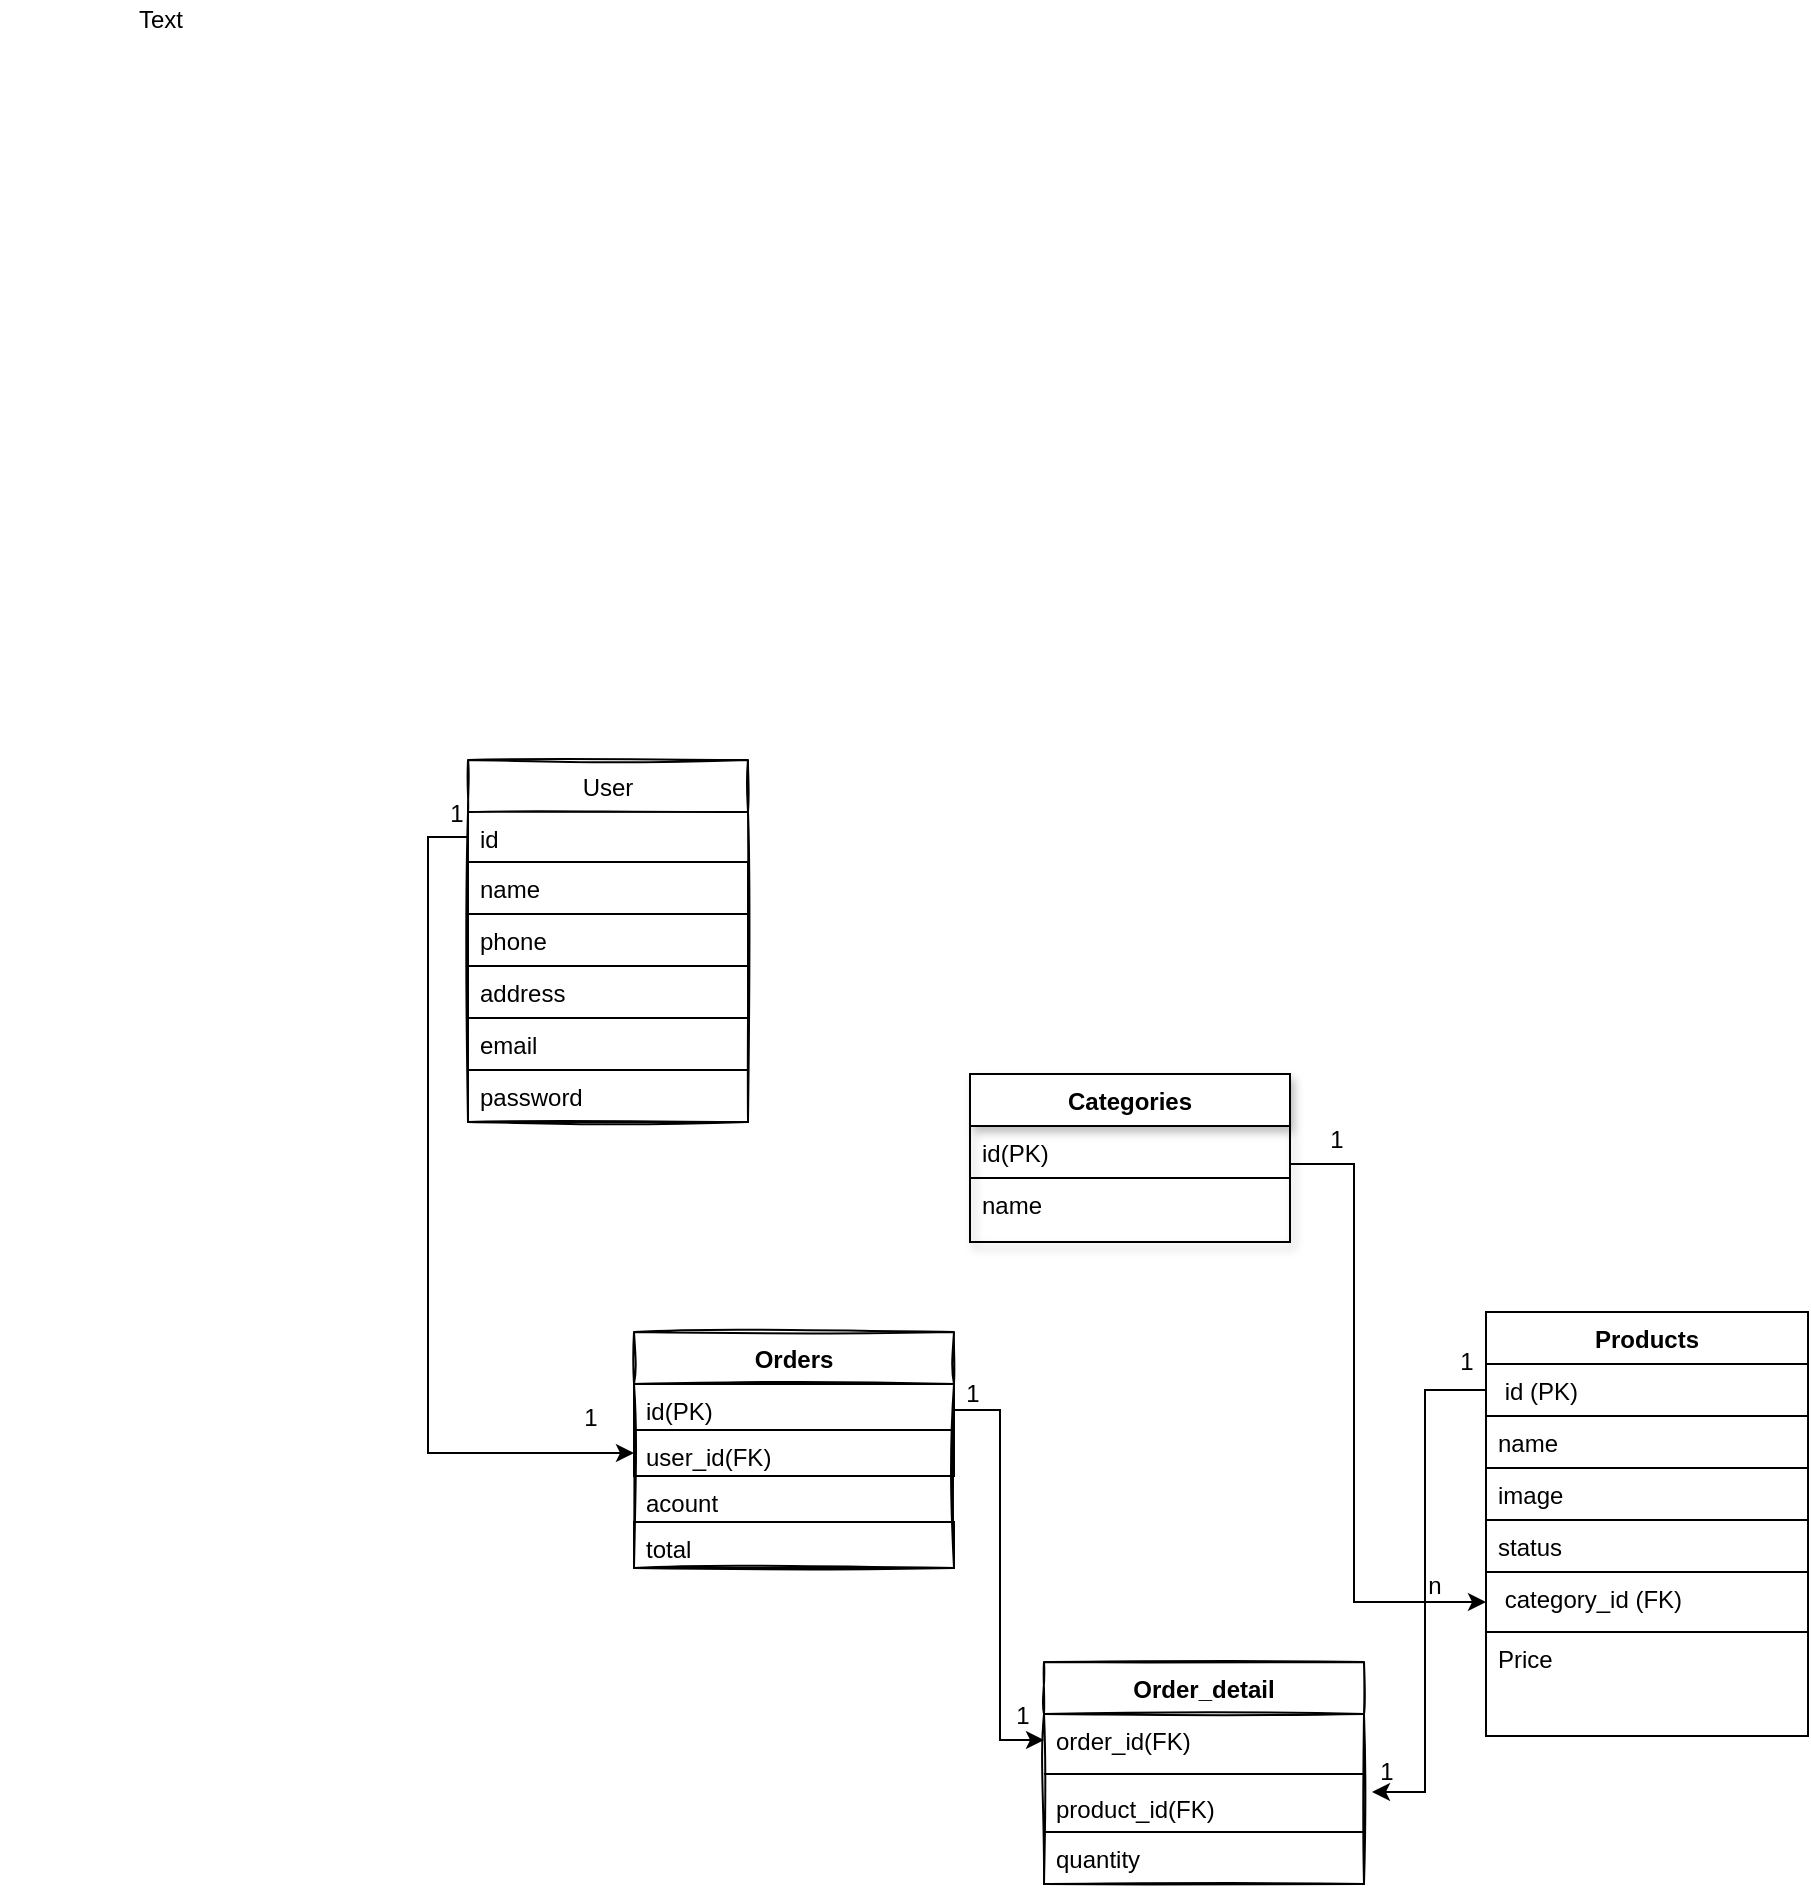 <mxfile version="14.9.8" type="github">
  <diagram id="C5RBs43oDa-KdzZeNtuy" name="Page-1">
    <mxGraphModel dx="1486" dy="1476" grid="0" gridSize="10" guides="1" tooltips="1" connect="1" arrows="1" fold="1" page="1" pageScale="1" pageWidth="690" pageHeight="980" math="0" shadow="0">
      <root>
        <mxCell id="WIyWlLk6GJQsqaUBKTNV-0" />
        <mxCell id="WIyWlLk6GJQsqaUBKTNV-1" parent="WIyWlLk6GJQsqaUBKTNV-0" />
        <mxCell id="zkfFHV4jXpPFQw0GAbJ--17" value="Products" style="swimlane;fontStyle=1;align=center;verticalAlign=top;childLayout=stackLayout;horizontal=1;startSize=26;horizontalStack=0;resizeParent=1;resizeLast=0;collapsible=1;marginBottom=0;rounded=0;shadow=0;strokeWidth=1;" parent="WIyWlLk6GJQsqaUBKTNV-1" vertex="1">
          <mxGeometry x="570" y="150" width="161" height="212" as="geometry">
            <mxRectangle x="570" y="150" width="160" height="26" as="alternateBounds" />
          </mxGeometry>
        </mxCell>
        <mxCell id="iX7A5XX9I5Of193KK2fa-74" value=" id (PK)" style="text;align=left;verticalAlign=top;spacingLeft=4;spacingRight=4;overflow=hidden;rotatable=0;points=[[0,0.5],[1,0.5]];portConstraint=eastwest;" vertex="1" parent="zkfFHV4jXpPFQw0GAbJ--17">
          <mxGeometry y="26" width="161" height="26" as="geometry" />
        </mxCell>
        <mxCell id="zkfFHV4jXpPFQw0GAbJ--19" value="name" style="text;align=left;verticalAlign=top;spacingLeft=4;spacingRight=4;overflow=hidden;rotatable=0;points=[[0,0.5],[1,0.5]];portConstraint=eastwest;rounded=0;shadow=0;html=0;strokeColor=#000000;" parent="zkfFHV4jXpPFQw0GAbJ--17" vertex="1">
          <mxGeometry y="52" width="161" height="26" as="geometry" />
        </mxCell>
        <mxCell id="zkfFHV4jXpPFQw0GAbJ--20" value="image" style="text;align=left;verticalAlign=top;spacingLeft=4;spacingRight=4;overflow=hidden;rotatable=0;points=[[0,0.5],[1,0.5]];portConstraint=eastwest;rounded=0;shadow=0;html=0;strokeColor=#000000;" parent="zkfFHV4jXpPFQw0GAbJ--17" vertex="1">
          <mxGeometry y="78" width="161" height="26" as="geometry" />
        </mxCell>
        <mxCell id="zkfFHV4jXpPFQw0GAbJ--21" value="status" style="text;align=left;verticalAlign=top;spacingLeft=4;spacingRight=4;overflow=hidden;rotatable=0;points=[[0,0.5],[1,0.5]];portConstraint=eastwest;rounded=0;shadow=0;html=0;strokeColor=#000000;" parent="zkfFHV4jXpPFQw0GAbJ--17" vertex="1">
          <mxGeometry y="104" width="161" height="26" as="geometry" />
        </mxCell>
        <mxCell id="iX7A5XX9I5Of193KK2fa-23" value=" category_id (FK)" style="text;align=left;verticalAlign=top;spacingLeft=4;spacingRight=4;overflow=hidden;rotatable=0;points=[[0,0.5],[1,0.5]];portConstraint=eastwest;rounded=0;shadow=0;html=0;strokeWidth=1;strokeColor=#000000;" vertex="1" parent="zkfFHV4jXpPFQw0GAbJ--17">
          <mxGeometry y="130" width="161" height="30" as="geometry" />
        </mxCell>
        <mxCell id="zkfFHV4jXpPFQw0GAbJ--25" value="Price" style="text;align=left;verticalAlign=top;spacingLeft=4;spacingRight=4;overflow=hidden;rotatable=0;points=[[0,0.5],[1,0.5]];portConstraint=eastwest;" parent="zkfFHV4jXpPFQw0GAbJ--17" vertex="1">
          <mxGeometry y="160" width="161" height="26" as="geometry" />
        </mxCell>
        <mxCell id="iX7A5XX9I5Of193KK2fa-3" value="Text" style="text;html=1;align=center;verticalAlign=middle;resizable=0;points=[];autosize=1;strokeColor=none;" vertex="1" parent="WIyWlLk6GJQsqaUBKTNV-1">
          <mxGeometry x="-173" y="-506" width="160" height="20" as="geometry" />
        </mxCell>
        <mxCell id="iX7A5XX9I5Of193KK2fa-24" value="Categories" style="swimlane;fontStyle=1;align=center;verticalAlign=top;childLayout=stackLayout;horizontal=1;startSize=26;horizontalStack=0;resizeParent=1;resizeParentMax=0;resizeLast=0;collapsible=1;marginBottom=0;shadow=1;strokeWidth=1;" vertex="1" parent="WIyWlLk6GJQsqaUBKTNV-1">
          <mxGeometry x="312" y="31" width="160" height="84" as="geometry" />
        </mxCell>
        <mxCell id="iX7A5XX9I5Of193KK2fa-25" value="id(PK)" style="text;align=left;verticalAlign=top;spacingLeft=4;spacingRight=4;overflow=hidden;rotatable=0;points=[[0,0.5],[1,0.5]];portConstraint=eastwest;" vertex="1" parent="iX7A5XX9I5Of193KK2fa-24">
          <mxGeometry y="26" width="160" height="26" as="geometry" />
        </mxCell>
        <mxCell id="iX7A5XX9I5Of193KK2fa-27" value="name" style="text;align=left;verticalAlign=top;spacingLeft=4;spacingRight=4;overflow=hidden;rotatable=0;points=[[0,0.5],[1,0.5]];portConstraint=eastwest;strokeColor=#000000;shadow=0;" vertex="1" parent="iX7A5XX9I5Of193KK2fa-24">
          <mxGeometry y="52" width="160" height="32" as="geometry" />
        </mxCell>
        <mxCell id="iX7A5XX9I5Of193KK2fa-43" style="edgeStyle=orthogonalEdgeStyle;rounded=0;orthogonalLoop=1;jettySize=auto;html=1;exitX=1;exitY=0.5;exitDx=0;exitDy=0;entryX=0;entryY=0.5;entryDx=0;entryDy=0;" edge="1" parent="WIyWlLk6GJQsqaUBKTNV-1" source="iX7A5XX9I5Of193KK2fa-27" target="iX7A5XX9I5Of193KK2fa-23">
          <mxGeometry relative="1" as="geometry">
            <Array as="points">
              <mxPoint x="472" y="76" />
              <mxPoint x="504" y="76" />
              <mxPoint x="504" y="295" />
            </Array>
          </mxGeometry>
        </mxCell>
        <mxCell id="iX7A5XX9I5Of193KK2fa-44" value="1" style="text;html=1;align=center;verticalAlign=middle;resizable=0;points=[];autosize=1;strokeColor=none;" vertex="1" parent="WIyWlLk6GJQsqaUBKTNV-1">
          <mxGeometry x="486" y="55" width="17" height="18" as="geometry" />
        </mxCell>
        <mxCell id="iX7A5XX9I5Of193KK2fa-45" value="n" style="text;html=1;align=center;verticalAlign=middle;resizable=0;points=[];autosize=1;strokeColor=none;" vertex="1" parent="WIyWlLk6GJQsqaUBKTNV-1">
          <mxGeometry x="535" y="278" width="17" height="18" as="geometry" />
        </mxCell>
        <mxCell id="iX7A5XX9I5Of193KK2fa-49" value="Orders" style="swimlane;fontStyle=1;align=center;verticalAlign=top;childLayout=stackLayout;horizontal=1;startSize=26;horizontalStack=0;resizeParent=1;resizeParentMax=0;resizeLast=0;collapsible=1;marginBottom=0;rounded=0;shadow=0;glass=0;sketch=1;strokeColor=#000000;strokeWidth=1;fillColor=none;" vertex="1" parent="WIyWlLk6GJQsqaUBKTNV-1">
          <mxGeometry x="144" y="160" width="160" height="118" as="geometry" />
        </mxCell>
        <mxCell id="iX7A5XX9I5Of193KK2fa-50" value="id(PK)" style="text;fillColor=none;align=left;verticalAlign=top;spacingLeft=4;spacingRight=4;overflow=hidden;rotatable=0;points=[[0,0.5],[1,0.5]];portConstraint=eastwest;strokeColor=#000000;" vertex="1" parent="iX7A5XX9I5Of193KK2fa-49">
          <mxGeometry y="26" width="160" height="23" as="geometry" />
        </mxCell>
        <mxCell id="iX7A5XX9I5Of193KK2fa-68" value="user_id(FK)" style="text;fillColor=none;align=left;verticalAlign=top;spacingLeft=4;spacingRight=4;overflow=hidden;rotatable=0;points=[[0,0.5],[1,0.5]];portConstraint=eastwest;strokeColor=#000000;" vertex="1" parent="iX7A5XX9I5Of193KK2fa-49">
          <mxGeometry y="49" width="160" height="23" as="geometry" />
        </mxCell>
        <mxCell id="iX7A5XX9I5Of193KK2fa-85" value="acount" style="text;strokeColor=none;fillColor=none;align=left;verticalAlign=top;spacingLeft=4;spacingRight=4;overflow=hidden;rotatable=0;points=[[0,0.5],[1,0.5]];portConstraint=eastwest;" vertex="1" parent="iX7A5XX9I5Of193KK2fa-49">
          <mxGeometry y="72" width="160" height="23" as="geometry" />
        </mxCell>
        <mxCell id="iX7A5XX9I5Of193KK2fa-69" value="total" style="text;fillColor=none;align=left;verticalAlign=top;spacingLeft=4;spacingRight=4;overflow=hidden;rotatable=0;points=[[0,0.5],[1,0.5]];portConstraint=eastwest;strokeColor=#000000;" vertex="1" parent="iX7A5XX9I5Of193KK2fa-49">
          <mxGeometry y="95" width="160" height="23" as="geometry" />
        </mxCell>
        <mxCell id="iX7A5XX9I5Of193KK2fa-59" value="Order_detail" style="swimlane;fontStyle=1;align=center;verticalAlign=top;childLayout=stackLayout;horizontal=1;startSize=26;horizontalStack=0;resizeParent=1;resizeParentMax=0;resizeLast=0;collapsible=1;marginBottom=0;rounded=0;shadow=0;glass=0;sketch=1;fontColor=#000000;strokeColor=#000000;strokeWidth=1;fillColor=none;" vertex="1" parent="WIyWlLk6GJQsqaUBKTNV-1">
          <mxGeometry x="349" y="325" width="160" height="111" as="geometry" />
        </mxCell>
        <mxCell id="iX7A5XX9I5Of193KK2fa-60" value="order_id(FK)" style="text;strokeColor=none;fillColor=none;align=left;verticalAlign=top;spacingLeft=4;spacingRight=4;overflow=hidden;rotatable=0;points=[[0,0.5],[1,0.5]];portConstraint=eastwest;" vertex="1" parent="iX7A5XX9I5Of193KK2fa-59">
          <mxGeometry y="26" width="160" height="26" as="geometry" />
        </mxCell>
        <mxCell id="iX7A5XX9I5Of193KK2fa-61" value="" style="line;strokeWidth=1;fillColor=none;align=left;verticalAlign=middle;spacingTop=-1;spacingLeft=3;spacingRight=3;rotatable=0;labelPosition=right;points=[];portConstraint=eastwest;" vertex="1" parent="iX7A5XX9I5Of193KK2fa-59">
          <mxGeometry y="52" width="160" height="8" as="geometry" />
        </mxCell>
        <mxCell id="iX7A5XX9I5Of193KK2fa-62" value="product_id(FK)" style="text;fillColor=none;align=left;verticalAlign=top;spacingLeft=4;spacingRight=4;overflow=hidden;rotatable=0;points=[[0,0.5],[1,0.5]];portConstraint=eastwest;" vertex="1" parent="iX7A5XX9I5Of193KK2fa-59">
          <mxGeometry y="60" width="160" height="25" as="geometry" />
        </mxCell>
        <mxCell id="iX7A5XX9I5Of193KK2fa-72" value="quantity" style="text;fillColor=none;align=left;verticalAlign=top;spacingLeft=4;spacingRight=4;overflow=hidden;rotatable=0;points=[[0,0.5],[1,0.5]];portConstraint=eastwest;strokeColor=#000000;" vertex="1" parent="iX7A5XX9I5Of193KK2fa-59">
          <mxGeometry y="85" width="160" height="26" as="geometry" />
        </mxCell>
        <mxCell id="iX7A5XX9I5Of193KK2fa-63" style="edgeStyle=orthogonalEdgeStyle;rounded=0;orthogonalLoop=1;jettySize=auto;html=1;exitX=1;exitY=0.5;exitDx=0;exitDy=0;entryX=0;entryY=0.5;entryDx=0;entryDy=0;fontColor=#000000;" edge="1" parent="WIyWlLk6GJQsqaUBKTNV-1" source="iX7A5XX9I5Of193KK2fa-50" target="iX7A5XX9I5Of193KK2fa-60">
          <mxGeometry relative="1" as="geometry">
            <Array as="points">
              <mxPoint x="327" y="199" />
              <mxPoint x="327" y="364" />
            </Array>
          </mxGeometry>
        </mxCell>
        <mxCell id="iX7A5XX9I5Of193KK2fa-70" value="1" style="text;html=1;align=center;verticalAlign=middle;resizable=0;points=[];autosize=1;strokeColor=none;fontColor=#000000;" vertex="1" parent="WIyWlLk6GJQsqaUBKTNV-1">
          <mxGeometry x="304" y="182" width="17" height="18" as="geometry" />
        </mxCell>
        <mxCell id="iX7A5XX9I5Of193KK2fa-71" value="1" style="text;html=1;align=center;verticalAlign=middle;resizable=0;points=[];autosize=1;strokeColor=none;fontColor=#000000;" vertex="1" parent="WIyWlLk6GJQsqaUBKTNV-1">
          <mxGeometry x="329" y="343" width="17" height="18" as="geometry" />
        </mxCell>
        <mxCell id="iX7A5XX9I5Of193KK2fa-77" value="1" style="text;html=1;align=center;verticalAlign=middle;resizable=0;points=[];autosize=1;strokeColor=none;fontColor=#000000;" vertex="1" parent="WIyWlLk6GJQsqaUBKTNV-1">
          <mxGeometry x="511" y="371" width="17" height="18" as="geometry" />
        </mxCell>
        <mxCell id="iX7A5XX9I5Of193KK2fa-78" value="User" style="swimlane;fontStyle=0;childLayout=stackLayout;horizontal=1;startSize=26;fillColor=none;horizontalStack=0;resizeParent=1;resizeParentMax=0;resizeLast=0;collapsible=1;marginBottom=0;rounded=0;shadow=0;glass=0;sketch=1;fontColor=#000000;strokeColor=#000000;strokeWidth=1;" vertex="1" parent="WIyWlLk6GJQsqaUBKTNV-1">
          <mxGeometry x="61" y="-126" width="140" height="181" as="geometry" />
        </mxCell>
        <mxCell id="iX7A5XX9I5Of193KK2fa-80" value="id" style="text;strokeColor=none;fillColor=none;align=left;verticalAlign=top;spacingLeft=4;spacingRight=4;overflow=hidden;rotatable=0;points=[[0,0.5],[1,0.5]];portConstraint=eastwest;" vertex="1" parent="iX7A5XX9I5Of193KK2fa-78">
          <mxGeometry y="26" width="140" height="25" as="geometry" />
        </mxCell>
        <mxCell id="iX7A5XX9I5Of193KK2fa-83" value="name" style="text;fillColor=none;align=left;verticalAlign=top;spacingLeft=4;spacingRight=4;overflow=hidden;rotatable=0;points=[[0,0.5],[1,0.5]];portConstraint=eastwest;strokeColor=#000000;" vertex="1" parent="iX7A5XX9I5Of193KK2fa-78">
          <mxGeometry y="51" width="140" height="26" as="geometry" />
        </mxCell>
        <mxCell id="iX7A5XX9I5Of193KK2fa-84" value="phone" style="text;fillColor=none;align=left;verticalAlign=top;spacingLeft=4;spacingRight=4;overflow=hidden;rotatable=0;points=[[0,0.5],[1,0.5]];portConstraint=eastwest;strokeColor=#000000;" vertex="1" parent="iX7A5XX9I5Of193KK2fa-78">
          <mxGeometry y="77" width="140" height="26" as="geometry" />
        </mxCell>
        <mxCell id="iX7A5XX9I5Of193KK2fa-86" value="address" style="text;fillColor=none;align=left;verticalAlign=top;spacingLeft=4;spacingRight=4;overflow=hidden;rotatable=0;points=[[0,0.5],[1,0.5]];portConstraint=eastwest;strokeColor=#000000;" vertex="1" parent="iX7A5XX9I5Of193KK2fa-78">
          <mxGeometry y="103" width="140" height="26" as="geometry" />
        </mxCell>
        <mxCell id="iX7A5XX9I5Of193KK2fa-87" value="email" style="text;fillColor=none;align=left;verticalAlign=top;spacingLeft=4;spacingRight=4;overflow=hidden;rotatable=0;points=[[0,0.5],[1,0.5]];portConstraint=eastwest;strokeColor=#000000;" vertex="1" parent="iX7A5XX9I5Of193KK2fa-78">
          <mxGeometry y="129" width="140" height="26" as="geometry" />
        </mxCell>
        <mxCell id="iX7A5XX9I5Of193KK2fa-81" value="password" style="text;fillColor=none;align=left;verticalAlign=top;spacingLeft=4;spacingRight=4;overflow=hidden;rotatable=0;points=[[0,0.5],[1,0.5]];portConstraint=eastwest;strokeColor=#000000;" vertex="1" parent="iX7A5XX9I5Of193KK2fa-78">
          <mxGeometry y="155" width="140" height="26" as="geometry" />
        </mxCell>
        <mxCell id="iX7A5XX9I5Of193KK2fa-90" style="edgeStyle=orthogonalEdgeStyle;rounded=0;orthogonalLoop=1;jettySize=auto;html=1;exitX=0;exitY=0.5;exitDx=0;exitDy=0;entryX=0;entryY=0.5;entryDx=0;entryDy=0;fontColor=#000000;" edge="1" parent="WIyWlLk6GJQsqaUBKTNV-1" source="iX7A5XX9I5Of193KK2fa-80" target="iX7A5XX9I5Of193KK2fa-68">
          <mxGeometry relative="1" as="geometry" />
        </mxCell>
        <mxCell id="iX7A5XX9I5Of193KK2fa-91" style="edgeStyle=orthogonalEdgeStyle;rounded=0;orthogonalLoop=1;jettySize=auto;html=1;exitX=0;exitY=0.5;exitDx=0;exitDy=0;entryX=1.025;entryY=0.2;entryDx=0;entryDy=0;entryPerimeter=0;fontColor=#000000;" edge="1" parent="WIyWlLk6GJQsqaUBKTNV-1" source="iX7A5XX9I5Of193KK2fa-74" target="iX7A5XX9I5Of193KK2fa-62">
          <mxGeometry relative="1" as="geometry" />
        </mxCell>
        <mxCell id="iX7A5XX9I5Of193KK2fa-92" value="1" style="text;html=1;align=center;verticalAlign=middle;resizable=0;points=[];autosize=1;strokeColor=none;fontColor=#000000;" vertex="1" parent="WIyWlLk6GJQsqaUBKTNV-1">
          <mxGeometry x="551" y="166" width="17" height="18" as="geometry" />
        </mxCell>
        <mxCell id="iX7A5XX9I5Of193KK2fa-93" value="1" style="text;html=1;align=center;verticalAlign=middle;resizable=0;points=[];autosize=1;strokeColor=none;fontColor=#000000;" vertex="1" parent="WIyWlLk6GJQsqaUBKTNV-1">
          <mxGeometry x="46" y="-108" width="17" height="18" as="geometry" />
        </mxCell>
        <mxCell id="iX7A5XX9I5Of193KK2fa-94" value="1" style="text;html=1;align=center;verticalAlign=middle;resizable=0;points=[];autosize=1;strokeColor=none;fontColor=#000000;" vertex="1" parent="WIyWlLk6GJQsqaUBKTNV-1">
          <mxGeometry x="113" y="194" width="17" height="18" as="geometry" />
        </mxCell>
      </root>
    </mxGraphModel>
  </diagram>
</mxfile>
